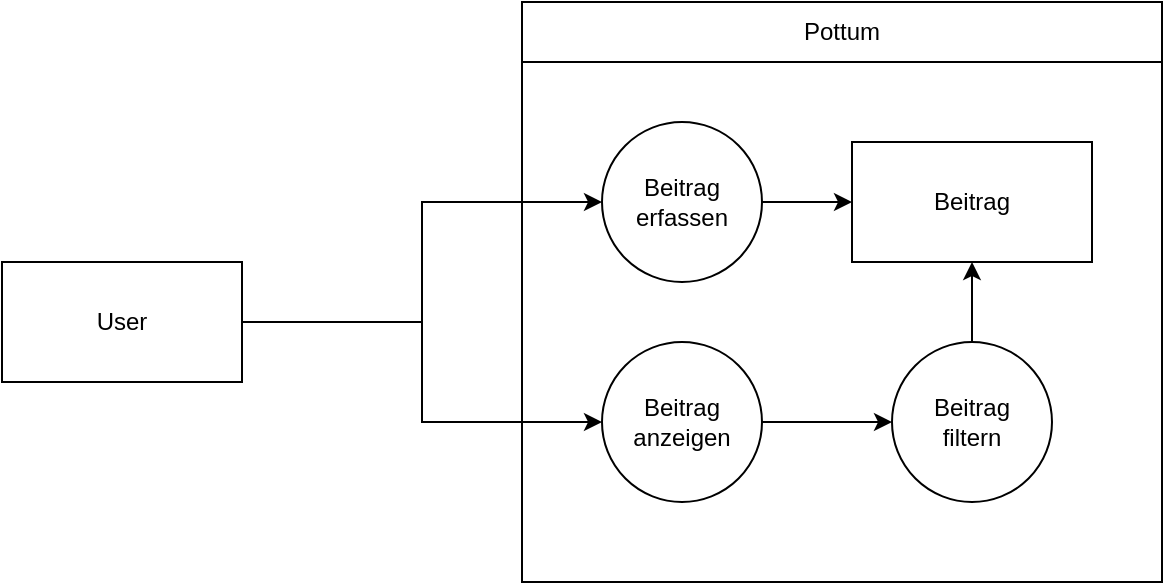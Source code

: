 <mxfile version="22.1.18" type="device">
  <diagram name="Page-1" id="DnBegjlpuCGUi2WfoPEF">
    <mxGraphModel dx="1420" dy="857" grid="1" gridSize="10" guides="1" tooltips="1" connect="1" arrows="1" fold="1" page="1" pageScale="1" pageWidth="850" pageHeight="1100" math="0" shadow="0">
      <root>
        <mxCell id="0" />
        <mxCell id="1" parent="0" />
        <mxCell id="FAB6VMX6zJVX9zr2VpgF-9" value="" style="rounded=0;whiteSpace=wrap;html=1;" parent="1" vertex="1">
          <mxGeometry x="320" y="20" width="320" height="290" as="geometry" />
        </mxCell>
        <mxCell id="FAB6VMX6zJVX9zr2VpgF-6" style="edgeStyle=orthogonalEdgeStyle;rounded=0;orthogonalLoop=1;jettySize=auto;html=1;" parent="1" source="FAB6VMX6zJVX9zr2VpgF-2" target="FAB6VMX6zJVX9zr2VpgF-5" edge="1">
          <mxGeometry relative="1" as="geometry" />
        </mxCell>
        <mxCell id="FAB6VMX6zJVX9zr2VpgF-12" style="edgeStyle=orthogonalEdgeStyle;rounded=0;orthogonalLoop=1;jettySize=auto;html=1;" parent="1" source="FAB6VMX6zJVX9zr2VpgF-2" target="FAB6VMX6zJVX9zr2VpgF-10" edge="1">
          <mxGeometry relative="1" as="geometry" />
        </mxCell>
        <mxCell id="FAB6VMX6zJVX9zr2VpgF-2" value="User" style="rounded=0;whiteSpace=wrap;html=1;" parent="1" vertex="1">
          <mxGeometry x="60" y="150" width="120" height="60" as="geometry" />
        </mxCell>
        <mxCell id="FAB6VMX6zJVX9zr2VpgF-8" style="edgeStyle=orthogonalEdgeStyle;rounded=0;orthogonalLoop=1;jettySize=auto;html=1;entryX=0;entryY=0.5;entryDx=0;entryDy=0;" parent="1" source="FAB6VMX6zJVX9zr2VpgF-5" target="FAB6VMX6zJVX9zr2VpgF-7" edge="1">
          <mxGeometry relative="1" as="geometry" />
        </mxCell>
        <mxCell id="FAB6VMX6zJVX9zr2VpgF-5" value="&lt;div&gt;Beitrag&lt;/div&gt;&lt;div&gt;erfassen&lt;br&gt;&lt;/div&gt;" style="ellipse;whiteSpace=wrap;html=1;aspect=fixed;" parent="1" vertex="1">
          <mxGeometry x="360" y="80" width="80" height="80" as="geometry" />
        </mxCell>
        <mxCell id="FAB6VMX6zJVX9zr2VpgF-7" value="Beitrag" style="rounded=0;whiteSpace=wrap;html=1;" parent="1" vertex="1">
          <mxGeometry x="485" y="90" width="120" height="60" as="geometry" />
        </mxCell>
        <mxCell id="YPVjdYXx-7IVlD2TPrlI-5" style="edgeStyle=orthogonalEdgeStyle;rounded=0;orthogonalLoop=1;jettySize=auto;html=1;entryX=0;entryY=0.5;entryDx=0;entryDy=0;" edge="1" parent="1" source="FAB6VMX6zJVX9zr2VpgF-10" target="YPVjdYXx-7IVlD2TPrlI-3">
          <mxGeometry relative="1" as="geometry" />
        </mxCell>
        <mxCell id="FAB6VMX6zJVX9zr2VpgF-10" value="&lt;div&gt;Beitrag&lt;/div&gt;&lt;div&gt;anzeigen&lt;br&gt;&lt;/div&gt;" style="ellipse;whiteSpace=wrap;html=1;aspect=fixed;" parent="1" vertex="1">
          <mxGeometry x="360" y="190" width="80" height="80" as="geometry" />
        </mxCell>
        <mxCell id="YPVjdYXx-7IVlD2TPrlI-2" value="Pottum" style="rounded=0;whiteSpace=wrap;html=1;" vertex="1" parent="1">
          <mxGeometry x="320" y="20" width="320" height="30" as="geometry" />
        </mxCell>
        <mxCell id="YPVjdYXx-7IVlD2TPrlI-4" style="edgeStyle=orthogonalEdgeStyle;rounded=0;orthogonalLoop=1;jettySize=auto;html=1;entryX=0.5;entryY=1;entryDx=0;entryDy=0;" edge="1" parent="1" source="YPVjdYXx-7IVlD2TPrlI-3" target="FAB6VMX6zJVX9zr2VpgF-7">
          <mxGeometry relative="1" as="geometry" />
        </mxCell>
        <mxCell id="YPVjdYXx-7IVlD2TPrlI-3" value="&lt;div&gt;Beitrag&lt;/div&gt;&lt;div&gt;filtern&lt;br&gt;&lt;/div&gt;" style="ellipse;whiteSpace=wrap;html=1;aspect=fixed;" vertex="1" parent="1">
          <mxGeometry x="505" y="190" width="80" height="80" as="geometry" />
        </mxCell>
      </root>
    </mxGraphModel>
  </diagram>
</mxfile>
